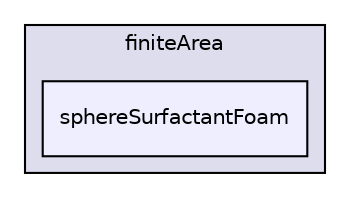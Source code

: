 digraph "applications/solvers/finiteArea/sphereSurfactantFoam" {
  bgcolor=transparent;
  compound=true
  node [ fontsize="10", fontname="Helvetica"];
  edge [ labelfontsize="10", labelfontname="Helvetica"];
  subgraph clusterdir_8093b55327f00aa4ed58d387e2e10983 {
    graph [ bgcolor="#ddddee", pencolor="black", label="finiteArea" fontname="Helvetica", fontsize="10", URL="dir_8093b55327f00aa4ed58d387e2e10983.html"]
  dir_139b1e9e54b237de198599ae97b00dcb [shape=box, label="sphereSurfactantFoam", style="filled", fillcolor="#eeeeff", pencolor="black", URL="dir_139b1e9e54b237de198599ae97b00dcb.html"];
  }
}
